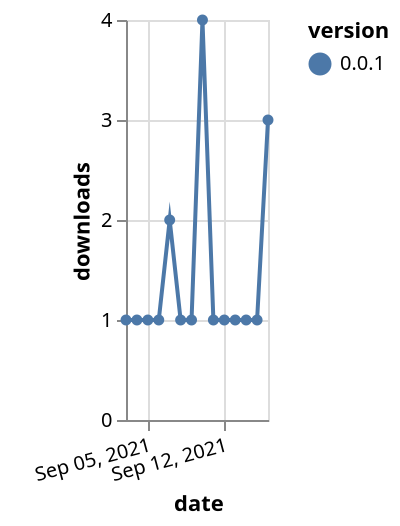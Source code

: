 {"$schema": "https://vega.github.io/schema/vega-lite/v5.json", "description": "A simple bar chart with embedded data.", "data": {"values": [{"date": "2021-09-03", "total": 461, "delta": 1, "version": "0.0.1"}, {"date": "2021-09-04", "total": 462, "delta": 1, "version": "0.0.1"}, {"date": "2021-09-05", "total": 463, "delta": 1, "version": "0.0.1"}, {"date": "2021-09-06", "total": 464, "delta": 1, "version": "0.0.1"}, {"date": "2021-09-07", "total": 466, "delta": 2, "version": "0.0.1"}, {"date": "2021-09-08", "total": 467, "delta": 1, "version": "0.0.1"}, {"date": "2021-09-09", "total": 468, "delta": 1, "version": "0.0.1"}, {"date": "2021-09-10", "total": 472, "delta": 4, "version": "0.0.1"}, {"date": "2021-09-11", "total": 473, "delta": 1, "version": "0.0.1"}, {"date": "2021-09-12", "total": 474, "delta": 1, "version": "0.0.1"}, {"date": "2021-09-13", "total": 475, "delta": 1, "version": "0.0.1"}, {"date": "2021-09-14", "total": 476, "delta": 1, "version": "0.0.1"}, {"date": "2021-09-15", "total": 477, "delta": 1, "version": "0.0.1"}, {"date": "2021-09-16", "total": 480, "delta": 3, "version": "0.0.1"}]}, "width": "container", "mark": {"type": "line", "point": {"filled": true}}, "encoding": {"x": {"field": "date", "type": "temporal", "timeUnit": "yearmonthdate", "title": "date", "axis": {"labelAngle": -15}}, "y": {"field": "delta", "type": "quantitative", "title": "downloads"}, "color": {"field": "version", "type": "nominal"}, "tooltip": {"field": "delta"}}}